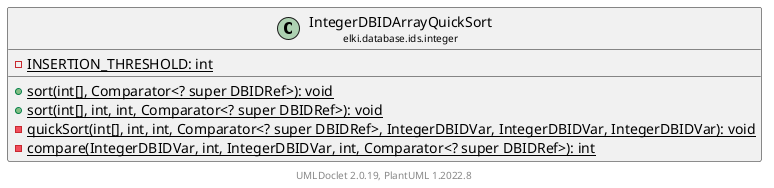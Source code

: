 @startuml
    remove .*\.(Instance|Par|Parameterizer|Factory)$
    set namespaceSeparator none
    hide empty fields
    hide empty methods

    class "<size:14>IntegerDBIDArrayQuickSort\n<size:10>elki.database.ids.integer" as elki.database.ids.integer.IntegerDBIDArrayQuickSort [[IntegerDBIDArrayQuickSort.html]] {
        {static} -INSERTION_THRESHOLD: int
        {static} +sort(int[], Comparator<? super DBIDRef>): void
        {static} +sort(int[], int, int, Comparator<? super DBIDRef>): void
        {static} -quickSort(int[], int, int, Comparator<? super DBIDRef>, IntegerDBIDVar, IntegerDBIDVar, IntegerDBIDVar): void
        {static} -compare(IntegerDBIDVar, int, IntegerDBIDVar, int, Comparator<? super DBIDRef>): int
    }

    center footer UMLDoclet 2.0.19, PlantUML 1.2022.8
@enduml
